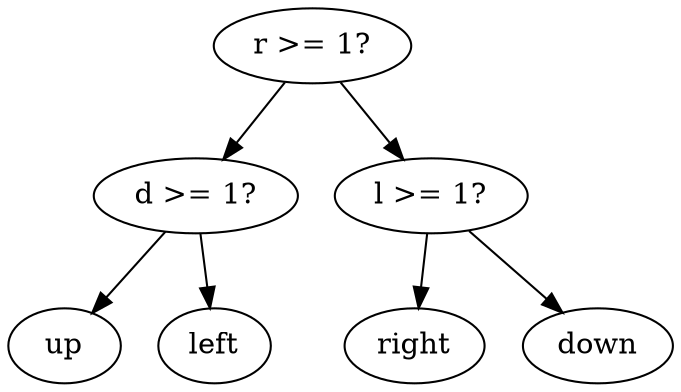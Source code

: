 digraph tree {
    "0x0" [label="r >= 1?"];
    "0x1" [label="d >= 1?"];
    "0x2" [label="up"];
    "0x3" [label="left"];
    "0x4" [label="l >= 1?"];
    "0x5" [label="right"];
    "0x6" [label="down"];
    "0x0" -> "0x1";
    "0x0" -> "0x4";
    "0x1" -> "0x2";
    "0x1" -> "0x3";
    "0x4" -> "0x5";
    "0x4" -> "0x6";
}
